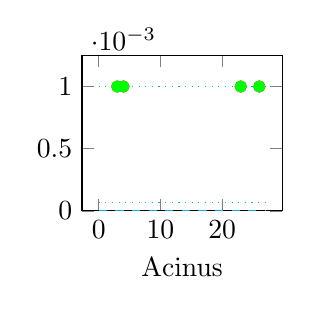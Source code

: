 \begin{tikzpicture}

\begin{axis}[
	width=0.34*\linewidth,
	xlabel={Acinus},
	%ylabel={Volume [\si{\centi\meter\cubed}]},
	ymin=1e-7, ymax=1.25e-3,
	]
\addplot [red, only marks]
coordinates {
(0,nan) (1,nan) (2,nan) (3,0.001) (4,0.001) (5,nan) (6,nan) (7,0.0) (8,nan) (9,0.0) (10,0.0) (11,nan) (12,nan) (13,nan) (14,nan) (15,0.0) (16,nan) (17,nan) (18,0.0) (19,0.0) (20,nan) (21,nan) (22,nan) (23,0.001) (24,nan) (25,nan) (26,0.001)
};
\addplot [green, only marks]
coordinates {
(0,nan) (1,nan) (2,nan) (3,0.001) (4,0.001) (5,nan) (6,nan) (7,0.0) (8,nan) (9,0.0) (10,0.0) (11,nan) (12,nan) (13,nan) (14,nan) (15,0.0) (16,nan) (17,nan) (18,0.0) (19,0.0) (20,nan) (21,nan) (22,nan) (23,0.001) (24,nan) (25,nan) (26,0.001)
};
\addplot [cyan, dashed]
	coordinates {
		(0,0.0) (27,0.0) 
	};
\addplot [cyan, dotted]
	coordinates {
		(0,0.001) (27,0.001) 
	};
\addplot [cyan, dotted]
	coordinates {
		(0,6.884e-05) (27,6.884e-05) 
	};

\end{axis}

\end{tikzpicture}